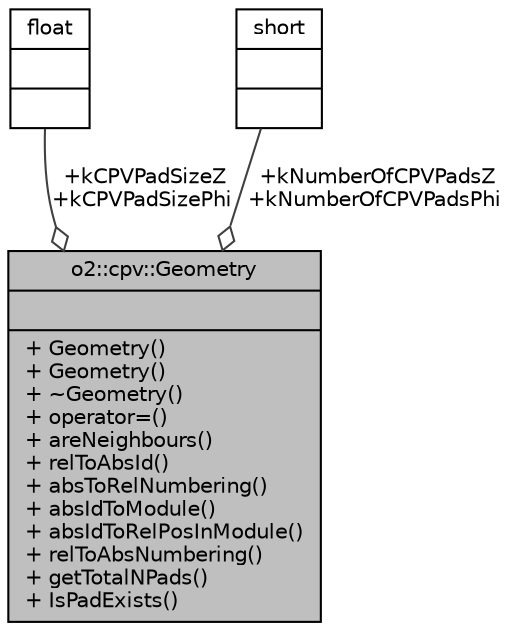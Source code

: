 digraph "o2::cpv::Geometry"
{
 // INTERACTIVE_SVG=YES
  bgcolor="transparent";
  edge [fontname="Helvetica",fontsize="10",labelfontname="Helvetica",labelfontsize="10"];
  node [fontname="Helvetica",fontsize="10",shape=record];
  Node1 [label="{o2::cpv::Geometry\n||+ Geometry()\l+ Geometry()\l+ ~Geometry()\l+ operator=()\l+ areNeighbours()\l+ relToAbsId()\l+ absToRelNumbering()\l+ absIdToModule()\l+ absIdToRelPosInModule()\l+ relToAbsNumbering()\l+ getTotalNPads()\l+ IsPadExists()\l}",height=0.2,width=0.4,color="black", fillcolor="grey75", style="filled", fontcolor="black"];
  Node2 -> Node1 [color="grey25",fontsize="10",style="solid",label=" +kCPVPadSizeZ\n+kCPVPadSizePhi" ,arrowhead="odiamond",fontname="Helvetica"];
  Node2 [label="{float\n||}",height=0.2,width=0.4,color="black",URL="$d4/dc3/classfloat.html"];
  Node3 -> Node1 [color="grey25",fontsize="10",style="solid",label=" +kNumberOfCPVPadsZ\n+kNumberOfCPVPadsPhi" ,arrowhead="odiamond",fontname="Helvetica"];
  Node3 [label="{short\n||}",height=0.2,width=0.4,color="black",URL="$dc/d10/classshort.html"];
}
